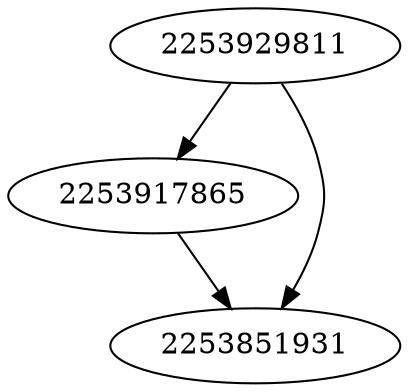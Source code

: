strict digraph  {
2253917865;
2253929811;
2253851931;
2253917865 -> 2253851931;
2253929811 -> 2253851931;
2253929811 -> 2253917865;
}
